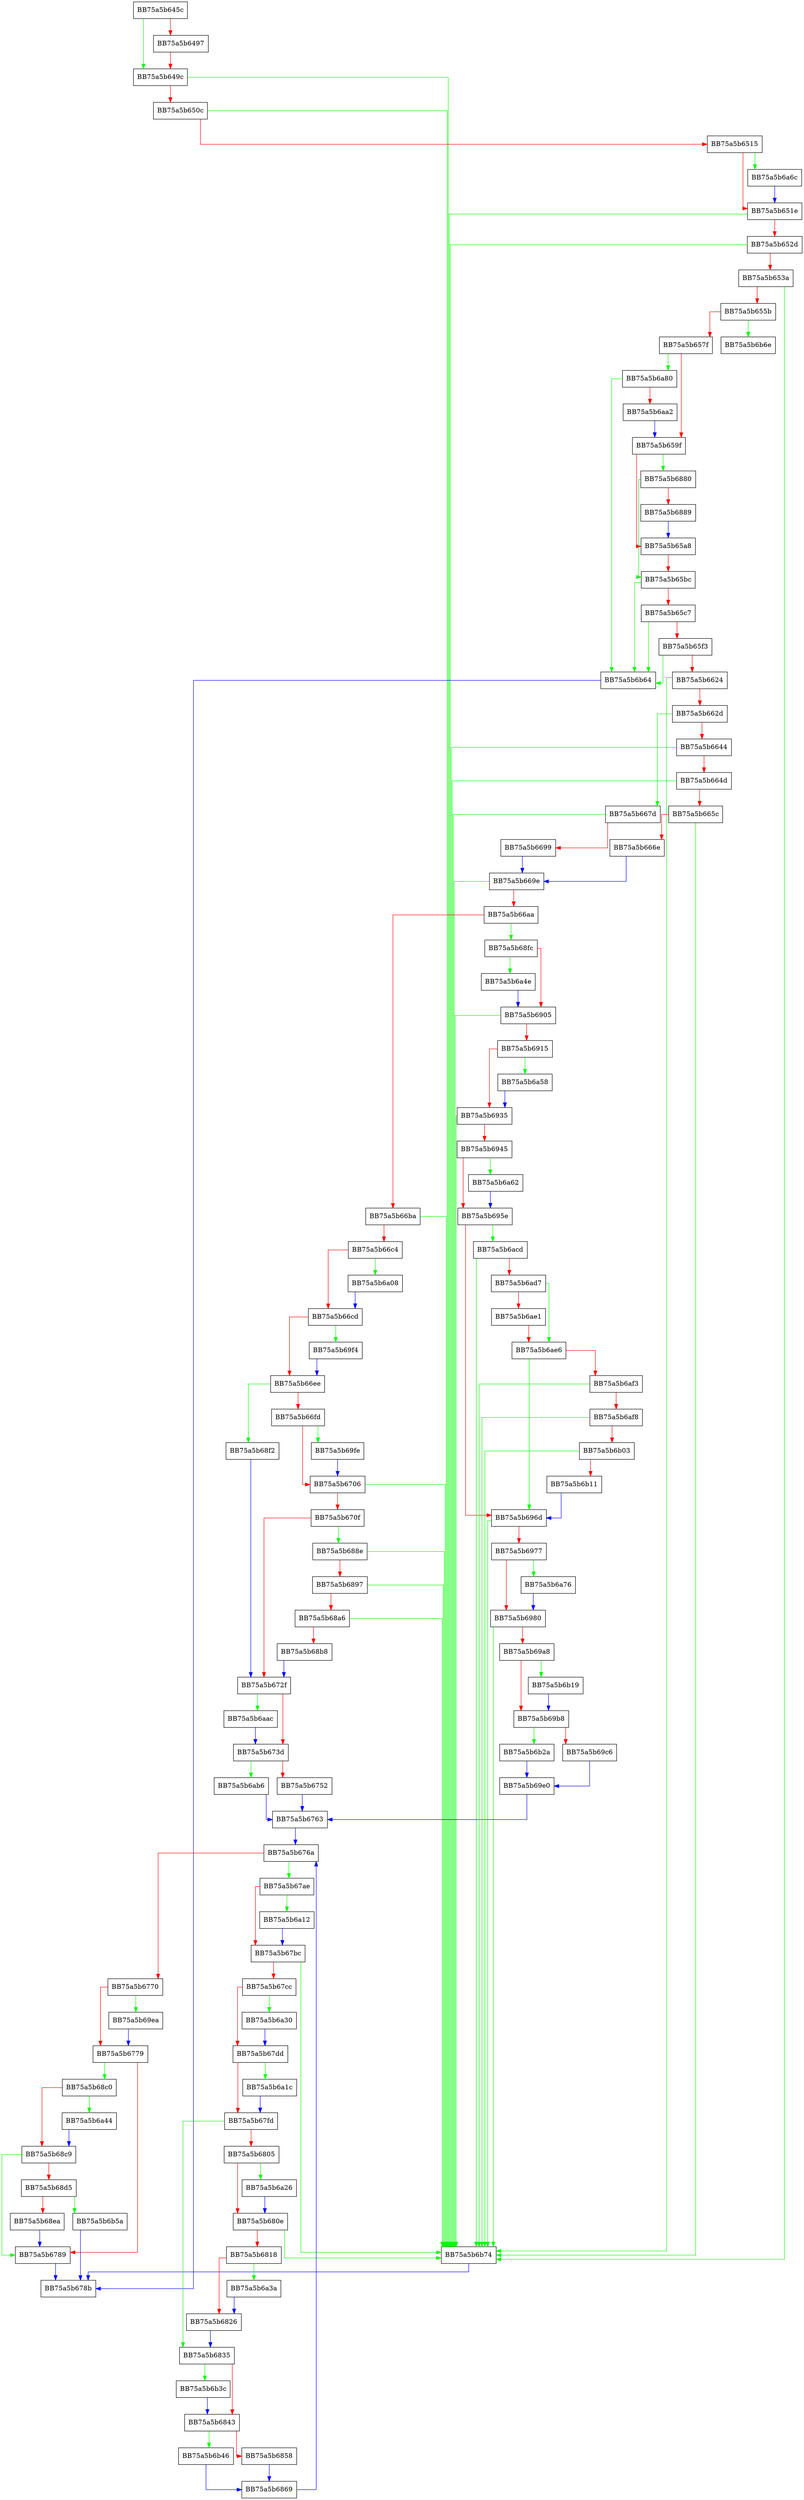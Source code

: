 digraph pushNScriptWorker {
  node [shape="box"];
  graph [splines=ortho];
  BB75a5b645c -> BB75a5b649c [color="green"];
  BB75a5b645c -> BB75a5b6497 [color="red"];
  BB75a5b6497 -> BB75a5b649c [color="red"];
  BB75a5b649c -> BB75a5b6b74 [color="green"];
  BB75a5b649c -> BB75a5b650c [color="red"];
  BB75a5b650c -> BB75a5b6b74 [color="green"];
  BB75a5b650c -> BB75a5b6515 [color="red"];
  BB75a5b6515 -> BB75a5b6a6c [color="green"];
  BB75a5b6515 -> BB75a5b651e [color="red"];
  BB75a5b651e -> BB75a5b6b74 [color="green"];
  BB75a5b651e -> BB75a5b652d [color="red"];
  BB75a5b652d -> BB75a5b6b74 [color="green"];
  BB75a5b652d -> BB75a5b653a [color="red"];
  BB75a5b653a -> BB75a5b6b74 [color="green"];
  BB75a5b653a -> BB75a5b655b [color="red"];
  BB75a5b655b -> BB75a5b6b6e [color="green"];
  BB75a5b655b -> BB75a5b657f [color="red"];
  BB75a5b657f -> BB75a5b6a80 [color="green"];
  BB75a5b657f -> BB75a5b659f [color="red"];
  BB75a5b659f -> BB75a5b6880 [color="green"];
  BB75a5b659f -> BB75a5b65a8 [color="red"];
  BB75a5b65a8 -> BB75a5b65bc [color="red"];
  BB75a5b65bc -> BB75a5b6b64 [color="green"];
  BB75a5b65bc -> BB75a5b65c7 [color="red"];
  BB75a5b65c7 -> BB75a5b6b64 [color="green"];
  BB75a5b65c7 -> BB75a5b65f3 [color="red"];
  BB75a5b65f3 -> BB75a5b6b64 [color="green"];
  BB75a5b65f3 -> BB75a5b6624 [color="red"];
  BB75a5b6624 -> BB75a5b6b74 [color="green"];
  BB75a5b6624 -> BB75a5b662d [color="red"];
  BB75a5b662d -> BB75a5b667d [color="green"];
  BB75a5b662d -> BB75a5b6644 [color="red"];
  BB75a5b6644 -> BB75a5b6b74 [color="green"];
  BB75a5b6644 -> BB75a5b664d [color="red"];
  BB75a5b664d -> BB75a5b6b74 [color="green"];
  BB75a5b664d -> BB75a5b665c [color="red"];
  BB75a5b665c -> BB75a5b6b74 [color="green"];
  BB75a5b665c -> BB75a5b666e [color="red"];
  BB75a5b666e -> BB75a5b669e [color="blue"];
  BB75a5b667d -> BB75a5b6b74 [color="green"];
  BB75a5b667d -> BB75a5b6699 [color="red"];
  BB75a5b6699 -> BB75a5b669e [color="blue"];
  BB75a5b669e -> BB75a5b6b74 [color="green"];
  BB75a5b669e -> BB75a5b66aa [color="red"];
  BB75a5b66aa -> BB75a5b68fc [color="green"];
  BB75a5b66aa -> BB75a5b66ba [color="red"];
  BB75a5b66ba -> BB75a5b6b74 [color="green"];
  BB75a5b66ba -> BB75a5b66c4 [color="red"];
  BB75a5b66c4 -> BB75a5b6a08 [color="green"];
  BB75a5b66c4 -> BB75a5b66cd [color="red"];
  BB75a5b66cd -> BB75a5b69f4 [color="green"];
  BB75a5b66cd -> BB75a5b66ee [color="red"];
  BB75a5b66ee -> BB75a5b68f2 [color="green"];
  BB75a5b66ee -> BB75a5b66fd [color="red"];
  BB75a5b66fd -> BB75a5b69fe [color="green"];
  BB75a5b66fd -> BB75a5b6706 [color="red"];
  BB75a5b6706 -> BB75a5b6b74 [color="green"];
  BB75a5b6706 -> BB75a5b670f [color="red"];
  BB75a5b670f -> BB75a5b688e [color="green"];
  BB75a5b670f -> BB75a5b672f [color="red"];
  BB75a5b672f -> BB75a5b6aac [color="green"];
  BB75a5b672f -> BB75a5b673d [color="red"];
  BB75a5b673d -> BB75a5b6ab6 [color="green"];
  BB75a5b673d -> BB75a5b6752 [color="red"];
  BB75a5b6752 -> BB75a5b6763 [color="blue"];
  BB75a5b6763 -> BB75a5b676a [color="blue"];
  BB75a5b676a -> BB75a5b67ae [color="green"];
  BB75a5b676a -> BB75a5b6770 [color="red"];
  BB75a5b6770 -> BB75a5b69ea [color="green"];
  BB75a5b6770 -> BB75a5b6779 [color="red"];
  BB75a5b6779 -> BB75a5b68c0 [color="green"];
  BB75a5b6779 -> BB75a5b6789 [color="red"];
  BB75a5b6789 -> BB75a5b678b [color="blue"];
  BB75a5b67ae -> BB75a5b6a12 [color="green"];
  BB75a5b67ae -> BB75a5b67bc [color="red"];
  BB75a5b67bc -> BB75a5b6b74 [color="green"];
  BB75a5b67bc -> BB75a5b67cc [color="red"];
  BB75a5b67cc -> BB75a5b6a30 [color="green"];
  BB75a5b67cc -> BB75a5b67dd [color="red"];
  BB75a5b67dd -> BB75a5b6a1c [color="green"];
  BB75a5b67dd -> BB75a5b67fd [color="red"];
  BB75a5b67fd -> BB75a5b6835 [color="green"];
  BB75a5b67fd -> BB75a5b6805 [color="red"];
  BB75a5b6805 -> BB75a5b6a26 [color="green"];
  BB75a5b6805 -> BB75a5b680e [color="red"];
  BB75a5b680e -> BB75a5b6b74 [color="green"];
  BB75a5b680e -> BB75a5b6818 [color="red"];
  BB75a5b6818 -> BB75a5b6a3a [color="green"];
  BB75a5b6818 -> BB75a5b6826 [color="red"];
  BB75a5b6826 -> BB75a5b6835 [color="blue"];
  BB75a5b6835 -> BB75a5b6b3c [color="green"];
  BB75a5b6835 -> BB75a5b6843 [color="red"];
  BB75a5b6843 -> BB75a5b6b46 [color="green"];
  BB75a5b6843 -> BB75a5b6858 [color="red"];
  BB75a5b6858 -> BB75a5b6869 [color="blue"];
  BB75a5b6869 -> BB75a5b676a [color="blue"];
  BB75a5b6880 -> BB75a5b65bc [color="green"];
  BB75a5b6880 -> BB75a5b6889 [color="red"];
  BB75a5b6889 -> BB75a5b65a8 [color="blue"];
  BB75a5b688e -> BB75a5b6b74 [color="green"];
  BB75a5b688e -> BB75a5b6897 [color="red"];
  BB75a5b6897 -> BB75a5b6b74 [color="green"];
  BB75a5b6897 -> BB75a5b68a6 [color="red"];
  BB75a5b68a6 -> BB75a5b6b74 [color="green"];
  BB75a5b68a6 -> BB75a5b68b8 [color="red"];
  BB75a5b68b8 -> BB75a5b672f [color="blue"];
  BB75a5b68c0 -> BB75a5b6a44 [color="green"];
  BB75a5b68c0 -> BB75a5b68c9 [color="red"];
  BB75a5b68c9 -> BB75a5b6789 [color="green"];
  BB75a5b68c9 -> BB75a5b68d5 [color="red"];
  BB75a5b68d5 -> BB75a5b6b5a [color="green"];
  BB75a5b68d5 -> BB75a5b68ea [color="red"];
  BB75a5b68ea -> BB75a5b6789 [color="blue"];
  BB75a5b68f2 -> BB75a5b672f [color="blue"];
  BB75a5b68fc -> BB75a5b6a4e [color="green"];
  BB75a5b68fc -> BB75a5b6905 [color="red"];
  BB75a5b6905 -> BB75a5b6b74 [color="green"];
  BB75a5b6905 -> BB75a5b6915 [color="red"];
  BB75a5b6915 -> BB75a5b6a58 [color="green"];
  BB75a5b6915 -> BB75a5b6935 [color="red"];
  BB75a5b6935 -> BB75a5b6b74 [color="green"];
  BB75a5b6935 -> BB75a5b6945 [color="red"];
  BB75a5b6945 -> BB75a5b6a62 [color="green"];
  BB75a5b6945 -> BB75a5b695e [color="red"];
  BB75a5b695e -> BB75a5b6acd [color="green"];
  BB75a5b695e -> BB75a5b696d [color="red"];
  BB75a5b696d -> BB75a5b6b74 [color="green"];
  BB75a5b696d -> BB75a5b6977 [color="red"];
  BB75a5b6977 -> BB75a5b6a76 [color="green"];
  BB75a5b6977 -> BB75a5b6980 [color="red"];
  BB75a5b6980 -> BB75a5b6b74 [color="green"];
  BB75a5b6980 -> BB75a5b69a8 [color="red"];
  BB75a5b69a8 -> BB75a5b6b19 [color="green"];
  BB75a5b69a8 -> BB75a5b69b8 [color="red"];
  BB75a5b69b8 -> BB75a5b6b2a [color="green"];
  BB75a5b69b8 -> BB75a5b69c6 [color="red"];
  BB75a5b69c6 -> BB75a5b69e0 [color="blue"];
  BB75a5b69e0 -> BB75a5b6763 [color="blue"];
  BB75a5b69ea -> BB75a5b6779 [color="blue"];
  BB75a5b69f4 -> BB75a5b66ee [color="blue"];
  BB75a5b69fe -> BB75a5b6706 [color="blue"];
  BB75a5b6a08 -> BB75a5b66cd [color="blue"];
  BB75a5b6a12 -> BB75a5b67bc [color="blue"];
  BB75a5b6a1c -> BB75a5b67fd [color="blue"];
  BB75a5b6a26 -> BB75a5b680e [color="blue"];
  BB75a5b6a30 -> BB75a5b67dd [color="blue"];
  BB75a5b6a3a -> BB75a5b6826 [color="blue"];
  BB75a5b6a44 -> BB75a5b68c9 [color="blue"];
  BB75a5b6a4e -> BB75a5b6905 [color="blue"];
  BB75a5b6a58 -> BB75a5b6935 [color="blue"];
  BB75a5b6a62 -> BB75a5b695e [color="blue"];
  BB75a5b6a6c -> BB75a5b651e [color="blue"];
  BB75a5b6a76 -> BB75a5b6980 [color="blue"];
  BB75a5b6a80 -> BB75a5b6b64 [color="green"];
  BB75a5b6a80 -> BB75a5b6aa2 [color="red"];
  BB75a5b6aa2 -> BB75a5b659f [color="blue"];
  BB75a5b6aac -> BB75a5b673d [color="blue"];
  BB75a5b6ab6 -> BB75a5b6763 [color="blue"];
  BB75a5b6acd -> BB75a5b6b74 [color="green"];
  BB75a5b6acd -> BB75a5b6ad7 [color="red"];
  BB75a5b6ad7 -> BB75a5b6ae6 [color="green"];
  BB75a5b6ad7 -> BB75a5b6ae1 [color="red"];
  BB75a5b6ae1 -> BB75a5b6ae6 [color="red"];
  BB75a5b6ae6 -> BB75a5b696d [color="green"];
  BB75a5b6ae6 -> BB75a5b6af3 [color="red"];
  BB75a5b6af3 -> BB75a5b6b74 [color="green"];
  BB75a5b6af3 -> BB75a5b6af8 [color="red"];
  BB75a5b6af8 -> BB75a5b6b74 [color="green"];
  BB75a5b6af8 -> BB75a5b6b03 [color="red"];
  BB75a5b6b03 -> BB75a5b6b74 [color="green"];
  BB75a5b6b03 -> BB75a5b6b11 [color="red"];
  BB75a5b6b11 -> BB75a5b696d [color="blue"];
  BB75a5b6b19 -> BB75a5b69b8 [color="blue"];
  BB75a5b6b2a -> BB75a5b69e0 [color="blue"];
  BB75a5b6b3c -> BB75a5b6843 [color="blue"];
  BB75a5b6b46 -> BB75a5b6869 [color="blue"];
  BB75a5b6b5a -> BB75a5b678b [color="blue"];
  BB75a5b6b64 -> BB75a5b678b [color="blue"];
  BB75a5b6b74 -> BB75a5b678b [color="blue"];
}